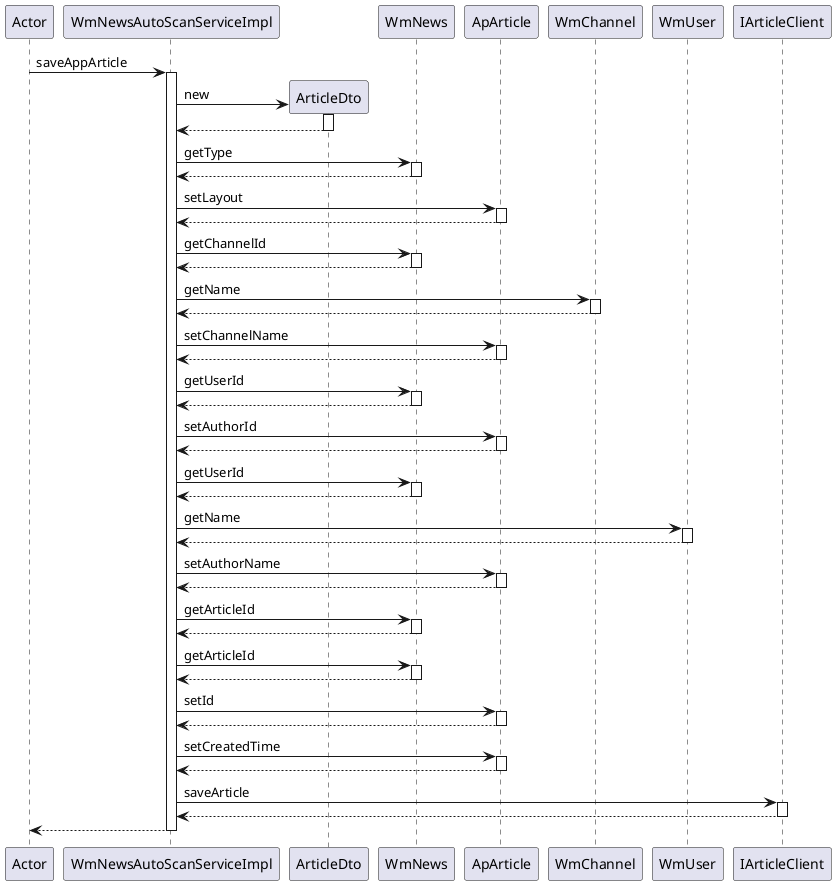 @startuml
participant Actor
Actor -> WmNewsAutoScanServiceImpl : saveAppArticle
activate WmNewsAutoScanServiceImpl
create ArticleDto
WmNewsAutoScanServiceImpl -> ArticleDto : new
activate ArticleDto
ArticleDto --> WmNewsAutoScanServiceImpl
deactivate ArticleDto
WmNewsAutoScanServiceImpl -> WmNews : getType
activate WmNews
WmNews --> WmNewsAutoScanServiceImpl
deactivate WmNews
WmNewsAutoScanServiceImpl -> ApArticle : setLayout
activate ApArticle
ApArticle --> WmNewsAutoScanServiceImpl
deactivate ApArticle
WmNewsAutoScanServiceImpl -> WmNews : getChannelId
activate WmNews
WmNews --> WmNewsAutoScanServiceImpl
deactivate WmNews
WmNewsAutoScanServiceImpl -> WmChannel : getName
activate WmChannel
WmChannel --> WmNewsAutoScanServiceImpl
deactivate WmChannel
WmNewsAutoScanServiceImpl -> ApArticle : setChannelName
activate ApArticle
ApArticle --> WmNewsAutoScanServiceImpl
deactivate ApArticle
WmNewsAutoScanServiceImpl -> WmNews : getUserId
activate WmNews
WmNews --> WmNewsAutoScanServiceImpl
deactivate WmNews
WmNewsAutoScanServiceImpl -> ApArticle : setAuthorId
activate ApArticle
ApArticle --> WmNewsAutoScanServiceImpl
deactivate ApArticle
WmNewsAutoScanServiceImpl -> WmNews : getUserId
activate WmNews
WmNews --> WmNewsAutoScanServiceImpl
deactivate WmNews
WmNewsAutoScanServiceImpl -> WmUser : getName
activate WmUser
WmUser --> WmNewsAutoScanServiceImpl
deactivate WmUser
WmNewsAutoScanServiceImpl -> ApArticle : setAuthorName
activate ApArticle
ApArticle --> WmNewsAutoScanServiceImpl
deactivate ApArticle
WmNewsAutoScanServiceImpl -> WmNews : getArticleId
activate WmNews
WmNews --> WmNewsAutoScanServiceImpl
deactivate WmNews
WmNewsAutoScanServiceImpl -> WmNews : getArticleId
activate WmNews
WmNews --> WmNewsAutoScanServiceImpl
deactivate WmNews
WmNewsAutoScanServiceImpl -> ApArticle : setId
activate ApArticle
ApArticle --> WmNewsAutoScanServiceImpl
deactivate ApArticle
WmNewsAutoScanServiceImpl -> ApArticle : setCreatedTime
activate ApArticle
ApArticle --> WmNewsAutoScanServiceImpl
deactivate ApArticle
WmNewsAutoScanServiceImpl -> IArticleClient : saveArticle
activate IArticleClient
IArticleClient --> WmNewsAutoScanServiceImpl
deactivate IArticleClient
return
@enduml